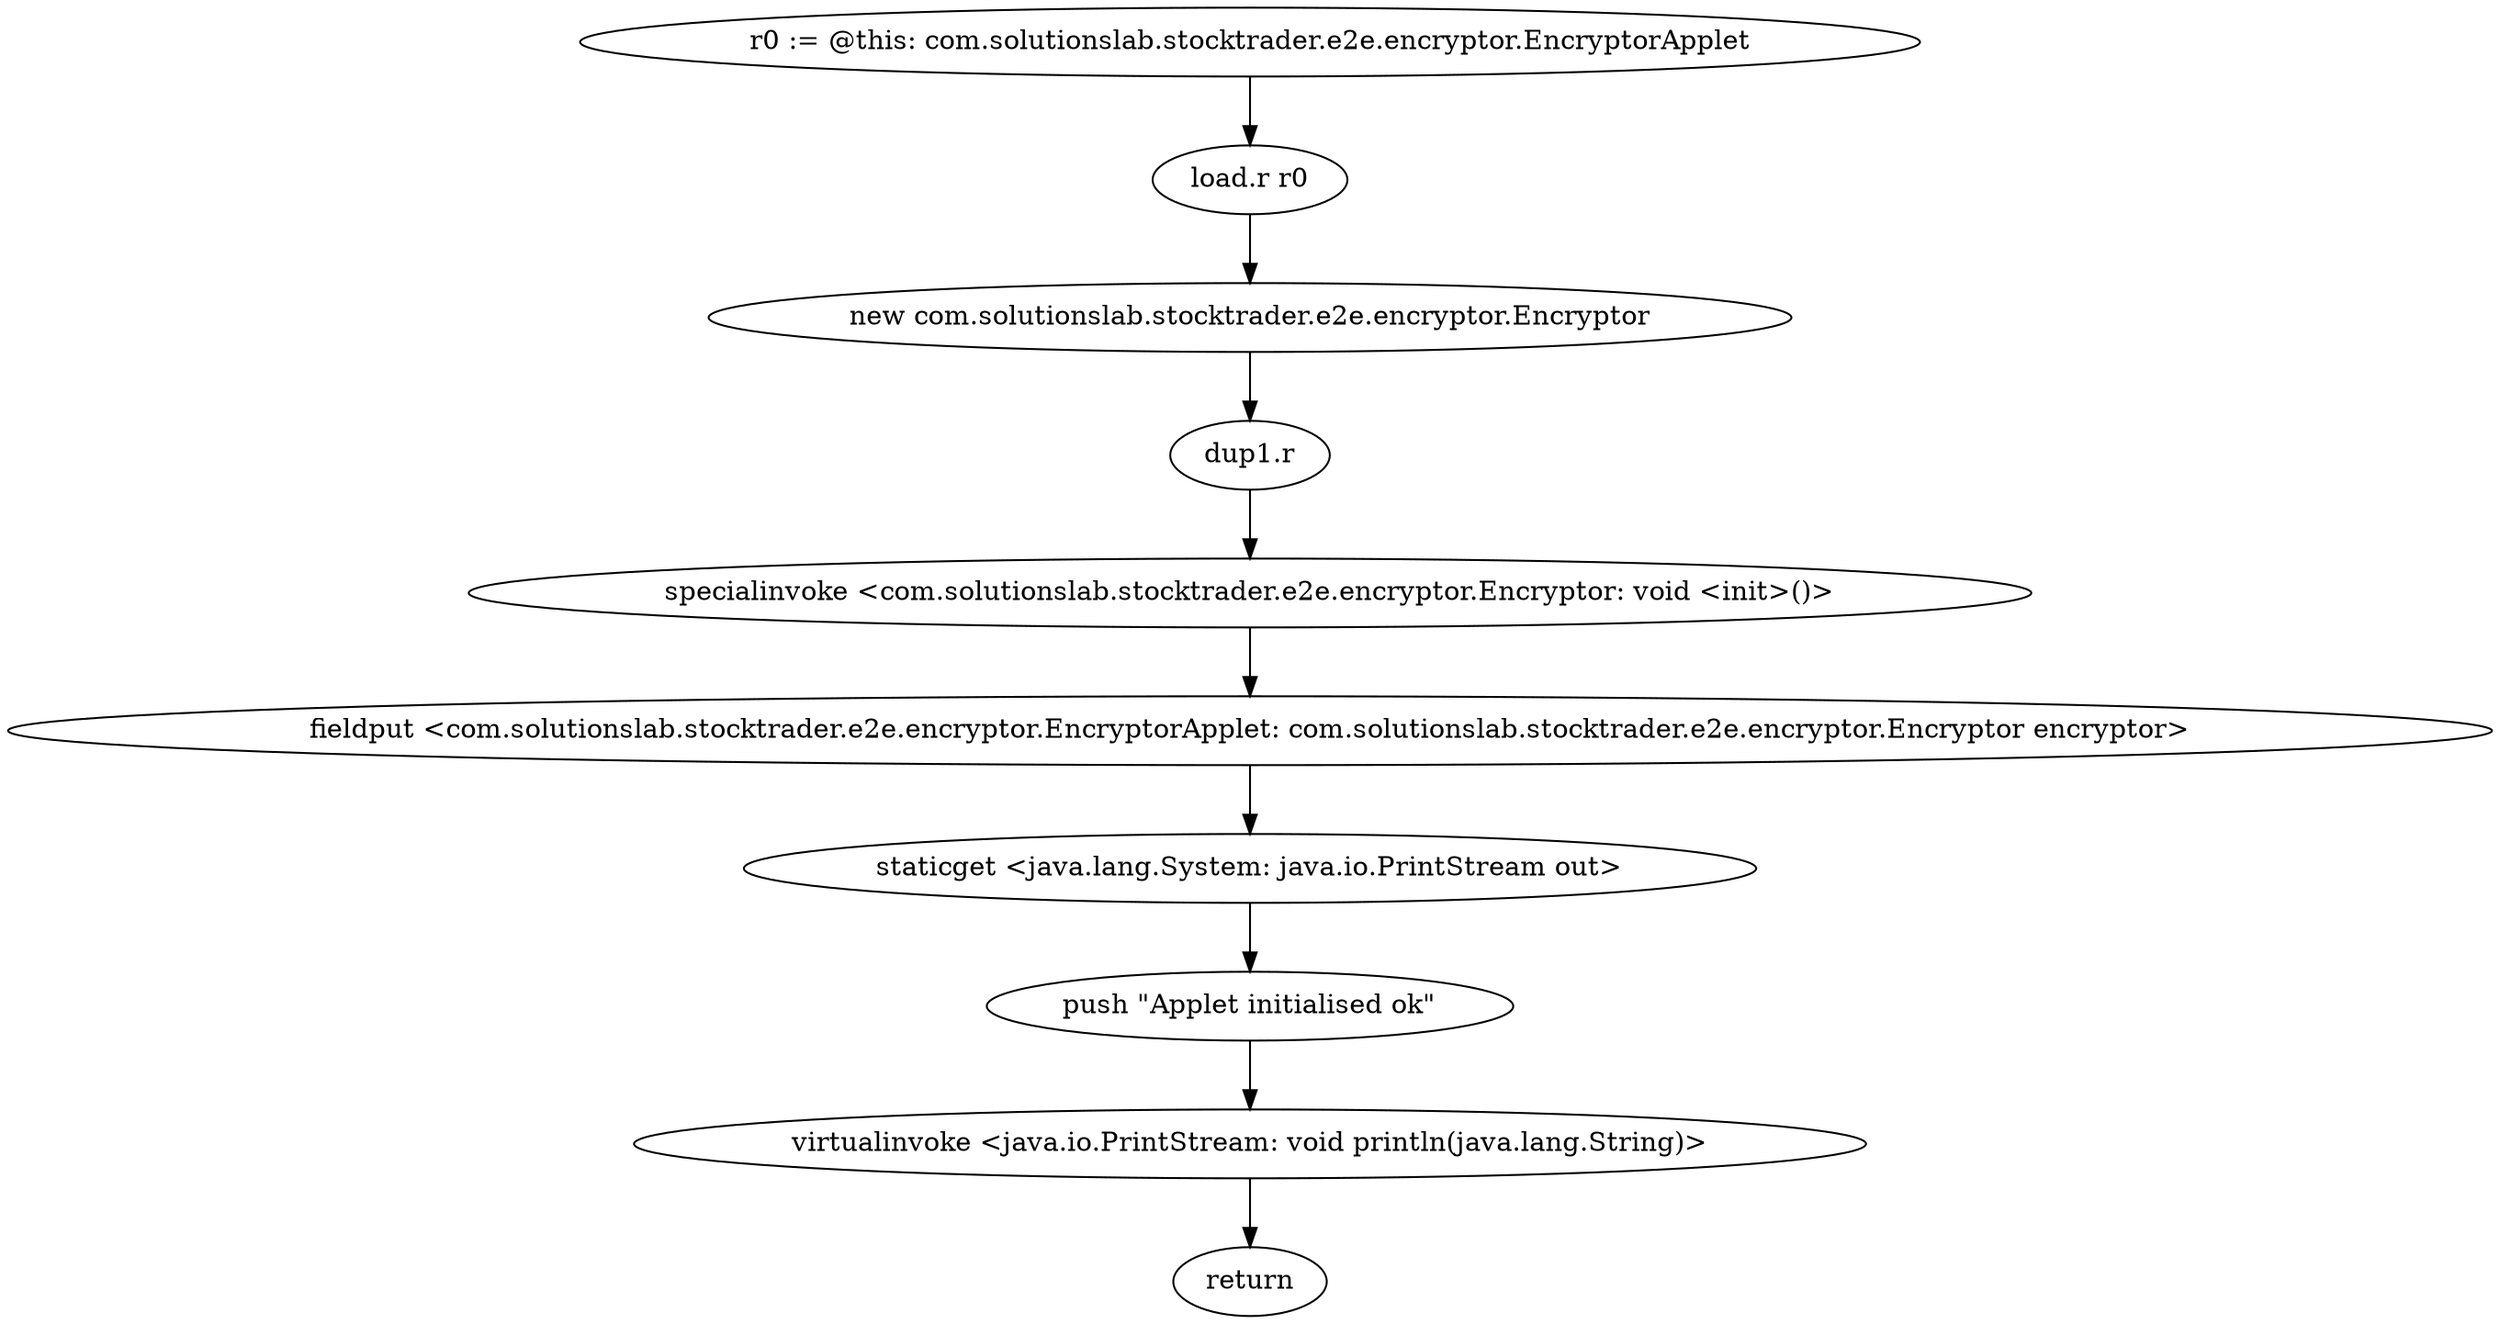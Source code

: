 digraph "" {
    "r0 := @this: com.solutionslab.stocktrader.e2e.encryptor.EncryptorApplet"
    "load.r r0"
    "r0 := @this: com.solutionslab.stocktrader.e2e.encryptor.EncryptorApplet"->"load.r r0";
    "new com.solutionslab.stocktrader.e2e.encryptor.Encryptor"
    "load.r r0"->"new com.solutionslab.stocktrader.e2e.encryptor.Encryptor";
    "dup1.r"
    "new com.solutionslab.stocktrader.e2e.encryptor.Encryptor"->"dup1.r";
    "specialinvoke <com.solutionslab.stocktrader.e2e.encryptor.Encryptor: void <init>()>"
    "dup1.r"->"specialinvoke <com.solutionslab.stocktrader.e2e.encryptor.Encryptor: void <init>()>";
    "fieldput <com.solutionslab.stocktrader.e2e.encryptor.EncryptorApplet: com.solutionslab.stocktrader.e2e.encryptor.Encryptor encryptor>"
    "specialinvoke <com.solutionslab.stocktrader.e2e.encryptor.Encryptor: void <init>()>"->"fieldput <com.solutionslab.stocktrader.e2e.encryptor.EncryptorApplet: com.solutionslab.stocktrader.e2e.encryptor.Encryptor encryptor>";
    "staticget <java.lang.System: java.io.PrintStream out>"
    "fieldput <com.solutionslab.stocktrader.e2e.encryptor.EncryptorApplet: com.solutionslab.stocktrader.e2e.encryptor.Encryptor encryptor>"->"staticget <java.lang.System: java.io.PrintStream out>";
    "push \"Applet initialised ok\""
    "staticget <java.lang.System: java.io.PrintStream out>"->"push \"Applet initialised ok\"";
    "virtualinvoke <java.io.PrintStream: void println(java.lang.String)>"
    "push \"Applet initialised ok\""->"virtualinvoke <java.io.PrintStream: void println(java.lang.String)>";
    "return"
    "virtualinvoke <java.io.PrintStream: void println(java.lang.String)>"->"return";
}
